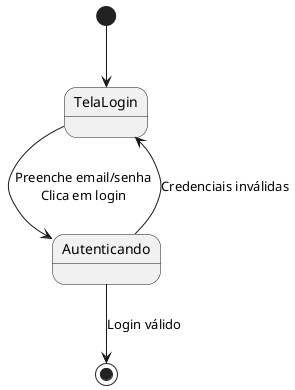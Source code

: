 @startuml
[*] --> TelaLogin

TelaLogin --> Autenticando : Preenche email/senha\nClica em login
Autenticando --> [*] : Login válido
Autenticando --> TelaLogin : Credenciais inválidas
@enduml